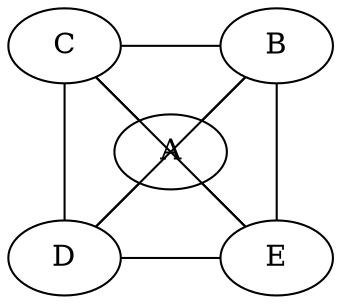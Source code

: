 graph{
    layout="twopi"
    beautify=true
    A -- B
    A -- C
    A -- D
    A -- E

    B -- C
    B -- D 
    B -- E

    C -- D
    C -- E

    D -- E
}